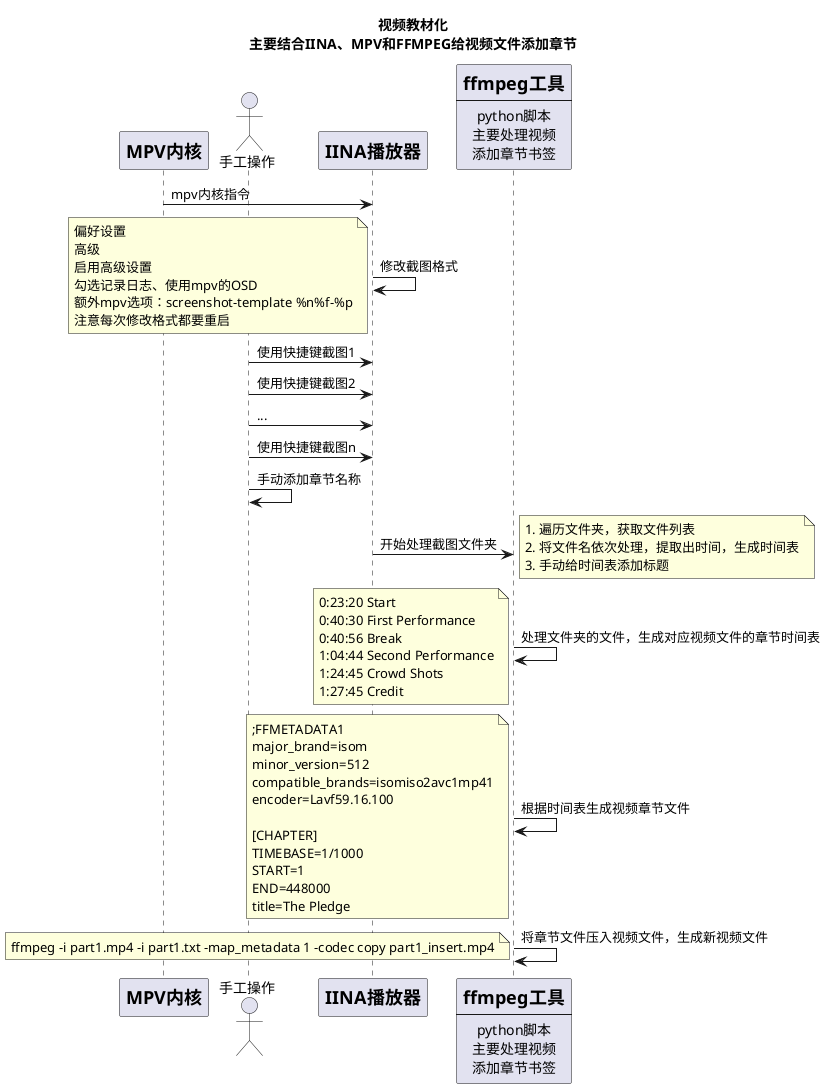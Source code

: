@startuml
title
    视频教材化
    主要结合IINA、MPV和FFMPEG给视频文件添加章节
end title
participant mpv[
    =MPV内核
]
actor 手工操作 as mannual
participant iina[
    =IINA播放器
]
participant ffmpeg[
    =ffmpeg工具
    ----
    python脚本
    主要处理视频
    添加章节书签
]
mpv -> iina: mpv内核指令
iina -> iina: 修改截图格式
note left
    偏好设置
    高级
    启用高级设置
    勾选记录日志、使用mpv的OSD
    额外mpv选项：screenshot-template %n%f-%p
    注意每次修改格式都要重启
end note
mannual-> iina: 使用快捷键截图1
mannual-> iina: 使用快捷键截图2
mannual-> iina: ...
mannual-> iina: 使用快捷键截图n
mannual-> mannual: 手动添加章节名称
iina -> ffmpeg: 开始处理截图文件夹
note right
1. 遍历文件夹，获取文件列表
2. 将文件名依次处理，提取出时间，生成时间表
3. 手动给时间表添加标题
end note
ffmpeg -> ffmpeg: 处理文件夹的文件，生成对应视频文件的章节时间表
note left
0:23:20 Start
0:40:30 First Performance
0:40:56 Break
1:04:44 Second Performance
1:24:45 Crowd Shots
1:27:45 Credit
end note
ffmpeg -> ffmpeg: 根据时间表生成视频章节文件
note left
;FFMETADATA1
major_brand=isom
minor_version=512
compatible_brands=isomiso2avc1mp41
encoder=Lavf59.16.100

[CHAPTER]
TIMEBASE=1/1000
START=1
END=448000
title=The Pledge
end note
ffmpeg -> ffmpeg: 将章节文件压入视频文件，生成新视频文件
note left
ffmpeg -i part1.mp4 -i part1.txt -map_metadata 1 -codec copy part1_insert.mp4
end note

@enduml
